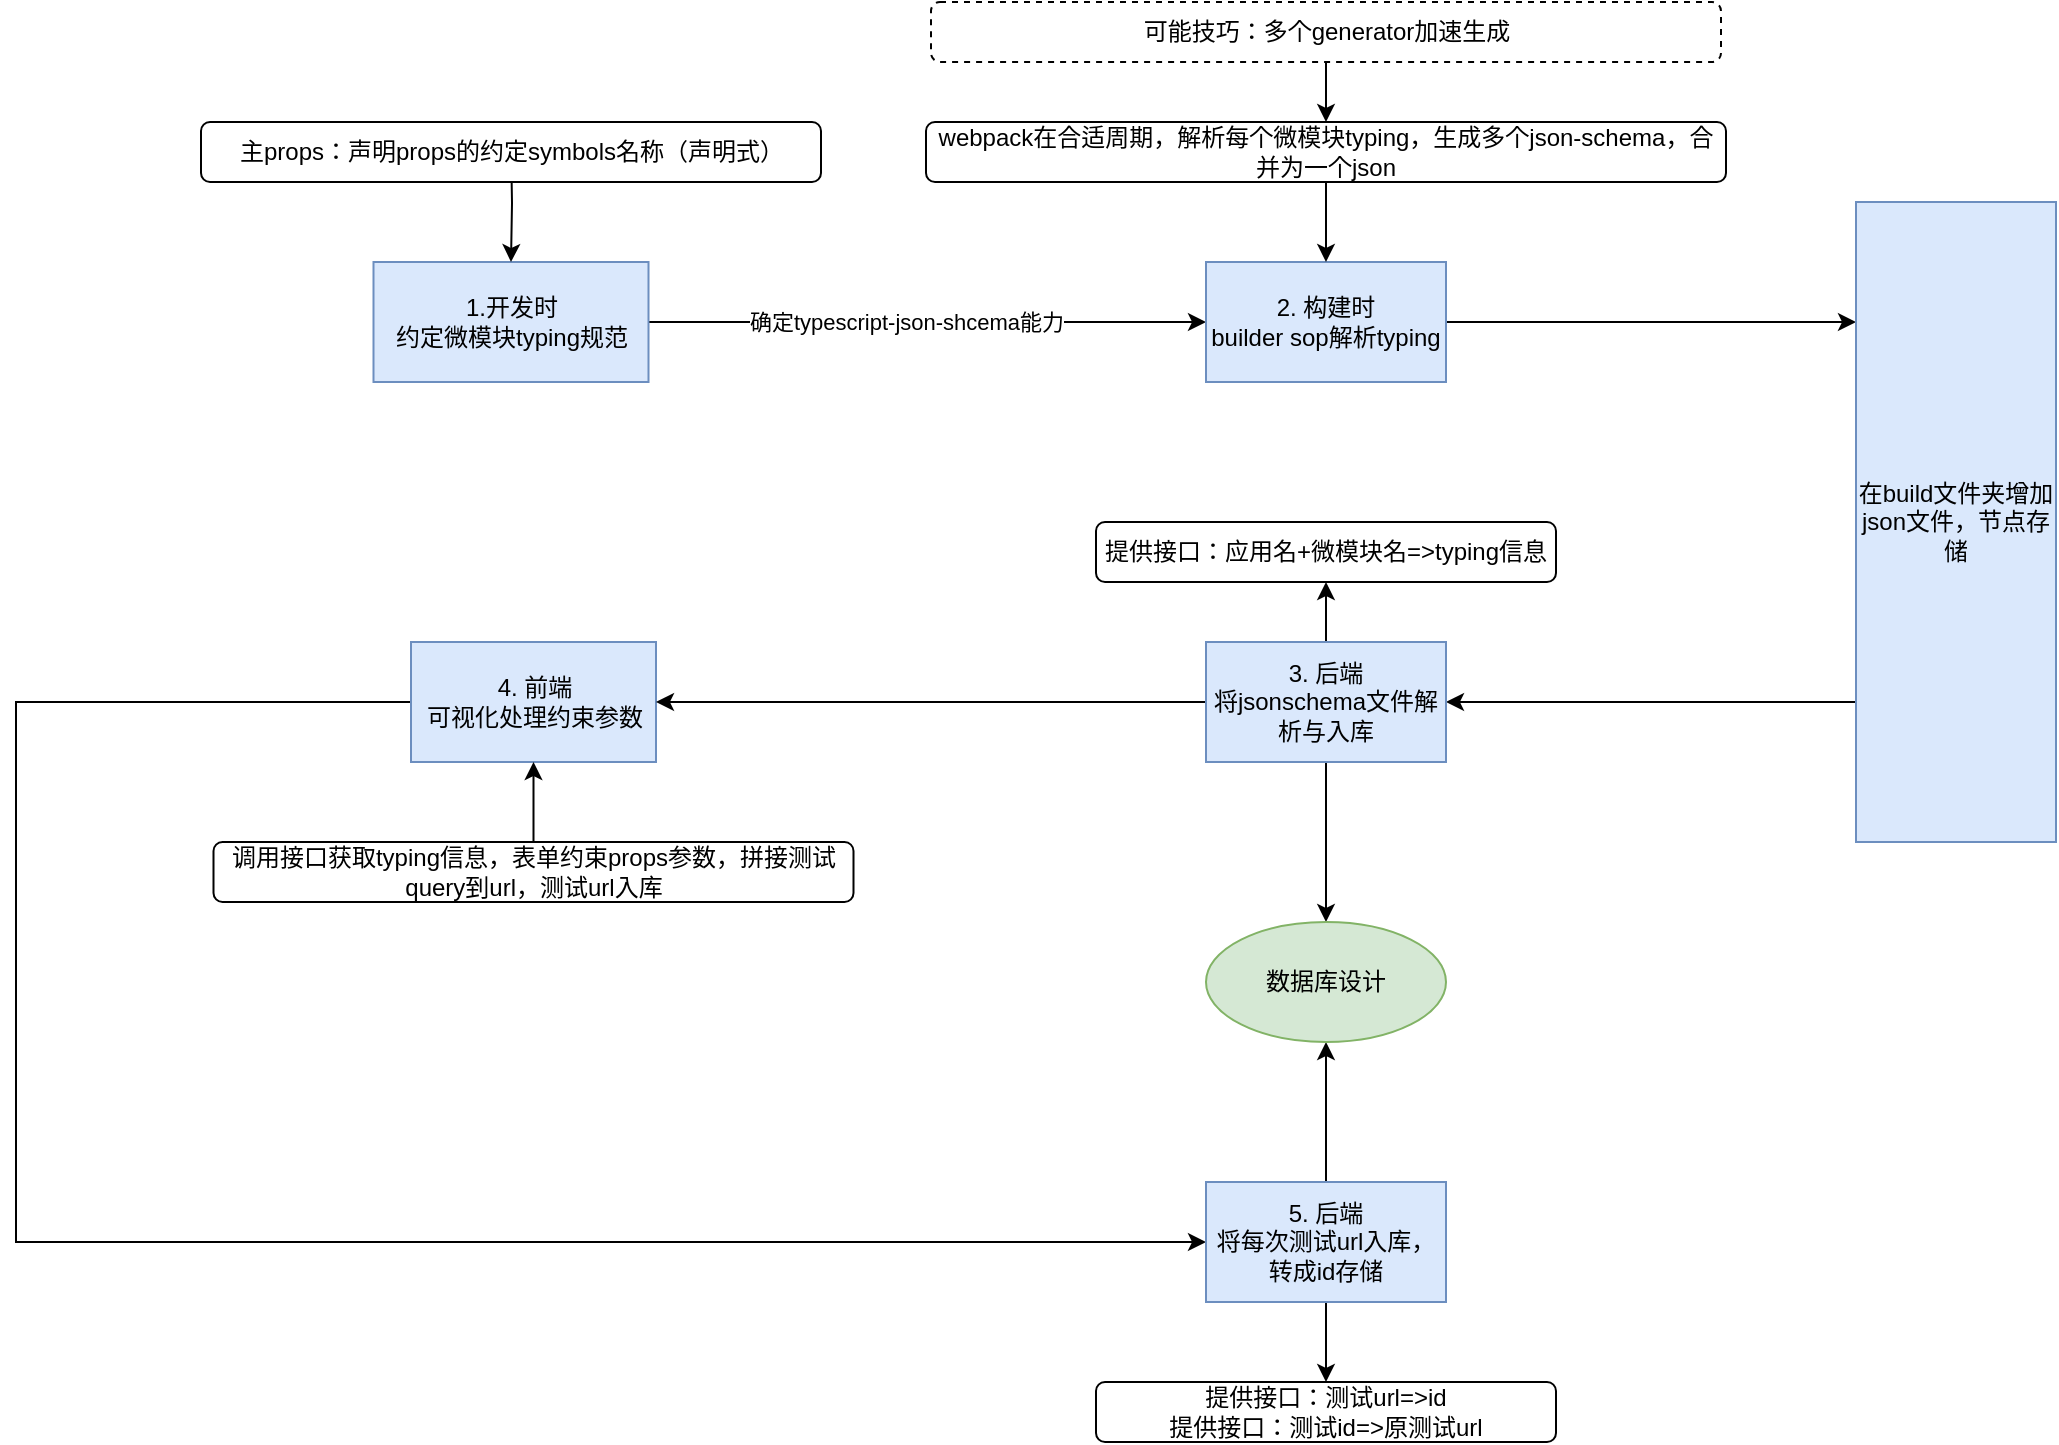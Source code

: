 <mxfile version="14.9.6" type="github">
  <diagram name="Page-1" id="5f0bae14-7c28-e335-631c-24af17079c00">
    <mxGraphModel dx="2066" dy="1177" grid="1" gridSize="10" guides="1" tooltips="1" connect="1" arrows="1" fold="1" page="1" pageScale="1" pageWidth="1100" pageHeight="850" background="none" math="0" shadow="0">
      <root>
        <mxCell id="0" />
        <mxCell id="1" parent="0" />
        <mxCell id="Zg44AK9i3nNa13F0HYsf-8" style="edgeStyle=orthogonalEdgeStyle;rounded=0;orthogonalLoop=1;jettySize=auto;html=1;" parent="1" source="Zg44AK9i3nNa13F0HYsf-1" target="Zg44AK9i3nNa13F0HYsf-3" edge="1">
          <mxGeometry relative="1" as="geometry" />
        </mxCell>
        <mxCell id="Zg44AK9i3nNa13F0HYsf-14" value="确定typescript-json-shcema能力" style="edgeLabel;html=1;align=center;verticalAlign=middle;resizable=0;points=[];" parent="Zg44AK9i3nNa13F0HYsf-8" vertex="1" connectable="0">
          <mxGeometry x="-0.081" relative="1" as="geometry">
            <mxPoint as="offset" />
          </mxGeometry>
        </mxCell>
        <mxCell id="Zg44AK9i3nNa13F0HYsf-1" value="1.开发时&lt;br&gt;约定微模块typing规范" style="rounded=0;whiteSpace=wrap;html=1;fillColor=#dae8fc;strokeColor=#6c8ebf;" parent="1" vertex="1">
          <mxGeometry x="228.75" y="230" width="137.5" height="60" as="geometry" />
        </mxCell>
        <mxCell id="Zg44AK9i3nNa13F0HYsf-4" style="edgeStyle=orthogonalEdgeStyle;rounded=0;orthogonalLoop=1;jettySize=auto;html=1;entryX=0.5;entryY=0;entryDx=0;entryDy=0;" parent="1" target="Zg44AK9i3nNa13F0HYsf-1" edge="1">
          <mxGeometry relative="1" as="geometry">
            <mxPoint x="290" y="220.0" as="targetPoint" />
            <mxPoint x="297.5" y="170.0" as="sourcePoint" />
          </mxGeometry>
        </mxCell>
        <mxCell id="Zg44AK9i3nNa13F0HYsf-9" style="edgeStyle=orthogonalEdgeStyle;rounded=0;orthogonalLoop=1;jettySize=auto;html=1;" parent="1" source="Zg44AK9i3nNa13F0HYsf-3" target="Zg44AK9i3nNa13F0HYsf-6" edge="1">
          <mxGeometry relative="1" as="geometry">
            <Array as="points">
              <mxPoint x="940" y="260" />
              <mxPoint x="940" y="260" />
            </Array>
          </mxGeometry>
        </mxCell>
        <mxCell id="Zg44AK9i3nNa13F0HYsf-3" value="2. 构建时&lt;br&gt;builder sop解析typing" style="whiteSpace=wrap;html=1;fillColor=#dae8fc;strokeColor=#6c8ebf;" parent="1" vertex="1">
          <mxGeometry x="645" y="230" width="120" height="60" as="geometry" />
        </mxCell>
        <mxCell id="arwBSXUkP7VasmWXPgDl-10" style="edgeStyle=orthogonalEdgeStyle;rounded=0;orthogonalLoop=1;jettySize=auto;html=1;entryX=1;entryY=0.5;entryDx=0;entryDy=0;" parent="1" source="Zg44AK9i3nNa13F0HYsf-6" target="MQeQ29FiY3f9qQBaGK5R-15" edge="1">
          <mxGeometry relative="1" as="geometry">
            <Array as="points">
              <mxPoint x="940" y="450" />
              <mxPoint x="940" y="450" />
            </Array>
          </mxGeometry>
        </mxCell>
        <mxCell id="Zg44AK9i3nNa13F0HYsf-6" value="在build文件夹增加json文件，节点存储" style="whiteSpace=wrap;html=1;fillColor=#dae8fc;strokeColor=#6c8ebf;" parent="1" vertex="1">
          <mxGeometry x="970" y="200" width="100" height="320" as="geometry" />
        </mxCell>
        <mxCell id="MQeQ29FiY3f9qQBaGK5R-29" style="edgeStyle=orthogonalEdgeStyle;rounded=0;orthogonalLoop=1;jettySize=auto;html=1;entryX=0;entryY=0.5;entryDx=0;entryDy=0;" parent="1" source="Zg44AK9i3nNa13F0HYsf-12" target="MQeQ29FiY3f9qQBaGK5R-27" edge="1">
          <mxGeometry relative="1" as="geometry">
            <Array as="points">
              <mxPoint x="50" y="450" />
              <mxPoint x="50" y="720" />
            </Array>
          </mxGeometry>
        </mxCell>
        <mxCell id="Zg44AK9i3nNa13F0HYsf-12" value="4. 前端&lt;br&gt;可视化处理约束参数" style="rounded=0;whiteSpace=wrap;html=1;fillColor=#dae8fc;strokeColor=#6c8ebf;" parent="1" vertex="1">
          <mxGeometry x="247.5" y="420" width="122.5" height="60" as="geometry" />
        </mxCell>
        <mxCell id="Zg44AK9i3nNa13F0HYsf-23" style="edgeStyle=orthogonalEdgeStyle;rounded=0;orthogonalLoop=1;jettySize=auto;html=1;" parent="1" edge="1">
          <mxGeometry relative="1" as="geometry">
            <mxPoint x="307.5" y="560" as="sourcePoint" />
          </mxGeometry>
        </mxCell>
        <mxCell id="Zg44AK9i3nNa13F0HYsf-24" style="edgeStyle=orthogonalEdgeStyle;rounded=0;orthogonalLoop=1;jettySize=auto;html=1;" parent="1" edge="1">
          <mxGeometry relative="1" as="geometry">
            <mxPoint x="307.5" y="620" as="sourcePoint" />
          </mxGeometry>
        </mxCell>
        <mxCell id="Zg44AK9i3nNa13F0HYsf-62" value="主props：声明props的约定symbols名称（声明式）" style="rounded=1;whiteSpace=wrap;html=1;" parent="1" vertex="1">
          <mxGeometry x="142.5" y="160" width="310" height="30" as="geometry" />
        </mxCell>
        <mxCell id="Zg44AK9i3nNa13F0HYsf-77" style="edgeStyle=orthogonalEdgeStyle;rounded=0;orthogonalLoop=1;jettySize=auto;html=1;" parent="1" edge="1">
          <mxGeometry relative="1" as="geometry">
            <mxPoint x="705" y="70" as="sourcePoint" />
          </mxGeometry>
        </mxCell>
        <mxCell id="Zg44AK9i3nNa13F0HYsf-78" style="edgeStyle=orthogonalEdgeStyle;rounded=0;orthogonalLoop=1;jettySize=auto;html=1;" parent="1" edge="1">
          <mxGeometry relative="1" as="geometry">
            <mxPoint x="705" y="160" as="targetPoint" />
          </mxGeometry>
        </mxCell>
        <mxCell id="MQeQ29FiY3f9qQBaGK5R-14" value="" style="edgeStyle=orthogonalEdgeStyle;rounded=0;orthogonalLoop=1;jettySize=auto;html=1;" parent="1" edge="1">
          <mxGeometry relative="1" as="geometry">
            <mxPoint x="705" y="160" as="targetPoint" />
          </mxGeometry>
        </mxCell>
        <mxCell id="arwBSXUkP7VasmWXPgDl-14" value="" style="edgeStyle=orthogonalEdgeStyle;rounded=0;orthogonalLoop=1;jettySize=auto;html=1;" parent="1" edge="1">
          <mxGeometry relative="1" as="geometry">
            <mxPoint x="705" y="160" as="sourcePoint" />
          </mxGeometry>
        </mxCell>
        <mxCell id="arwBSXUkP7VasmWXPgDl-16" style="edgeStyle=orthogonalEdgeStyle;rounded=0;orthogonalLoop=1;jettySize=auto;html=1;" parent="1" source="rJb5pzSwhZQ086dk8shP-2" target="arwBSXUkP7VasmWXPgDl-13" edge="1">
          <mxGeometry relative="1" as="geometry" />
        </mxCell>
        <mxCell id="rJb5pzSwhZQ086dk8shP-2" value="可能技巧：多个generator加速生成" style="rounded=1;whiteSpace=wrap;html=1;dashed=1;" parent="1" vertex="1">
          <mxGeometry x="507.5" y="100" width="395" height="30" as="geometry" />
        </mxCell>
        <mxCell id="MQeQ29FiY3f9qQBaGK5R-18" style="edgeStyle=orthogonalEdgeStyle;rounded=0;orthogonalLoop=1;jettySize=auto;html=1;entryX=1;entryY=0.5;entryDx=0;entryDy=0;" parent="1" source="MQeQ29FiY3f9qQBaGK5R-15" target="Zg44AK9i3nNa13F0HYsf-12" edge="1">
          <mxGeometry relative="1" as="geometry" />
        </mxCell>
        <mxCell id="arwBSXUkP7VasmWXPgDl-9" style="edgeStyle=orthogonalEdgeStyle;rounded=0;orthogonalLoop=1;jettySize=auto;html=1;" parent="1" source="MQeQ29FiY3f9qQBaGK5R-15" target="arwBSXUkP7VasmWXPgDl-4" edge="1">
          <mxGeometry relative="1" as="geometry" />
        </mxCell>
        <mxCell id="arwBSXUkP7VasmWXPgDl-12" style="edgeStyle=orthogonalEdgeStyle;rounded=0;orthogonalLoop=1;jettySize=auto;html=1;entryX=0.5;entryY=1;entryDx=0;entryDy=0;" parent="1" source="MQeQ29FiY3f9qQBaGK5R-15" target="arwBSXUkP7VasmWXPgDl-8" edge="1">
          <mxGeometry relative="1" as="geometry" />
        </mxCell>
        <mxCell id="MQeQ29FiY3f9qQBaGK5R-15" value="3. 后端&lt;br&gt;将jsonschema文件解析与入库" style="whiteSpace=wrap;html=1;fillColor=#dae8fc;strokeColor=#6c8ebf;" parent="1" vertex="1">
          <mxGeometry x="645" y="420" width="120" height="60" as="geometry" />
        </mxCell>
        <mxCell id="arwBSXUkP7VasmWXPgDl-3" style="edgeStyle=orthogonalEdgeStyle;rounded=0;orthogonalLoop=1;jettySize=auto;html=1;" parent="1" source="MQeQ29FiY3f9qQBaGK5R-27" target="arwBSXUkP7VasmWXPgDl-2" edge="1">
          <mxGeometry relative="1" as="geometry" />
        </mxCell>
        <mxCell id="arwBSXUkP7VasmWXPgDl-6" style="edgeStyle=orthogonalEdgeStyle;rounded=0;orthogonalLoop=1;jettySize=auto;html=1;entryX=0.5;entryY=1;entryDx=0;entryDy=0;" parent="1" source="MQeQ29FiY3f9qQBaGK5R-27" target="arwBSXUkP7VasmWXPgDl-4" edge="1">
          <mxGeometry relative="1" as="geometry" />
        </mxCell>
        <mxCell id="MQeQ29FiY3f9qQBaGK5R-27" value="5. 后端&lt;br&gt;将每次测试url入库，转成id存储" style="whiteSpace=wrap;html=1;fillColor=#dae8fc;strokeColor=#6c8ebf;" parent="1" vertex="1">
          <mxGeometry x="645" y="690" width="120" height="60" as="geometry" />
        </mxCell>
        <mxCell id="arwBSXUkP7VasmWXPgDl-1" style="edgeStyle=orthogonalEdgeStyle;rounded=0;orthogonalLoop=1;jettySize=auto;html=1;exitX=0.5;exitY=1;exitDx=0;exitDy=0;" parent="1" source="Zg44AK9i3nNa13F0HYsf-6" target="Zg44AK9i3nNa13F0HYsf-6" edge="1">
          <mxGeometry relative="1" as="geometry" />
        </mxCell>
        <mxCell id="arwBSXUkP7VasmWXPgDl-2" value="&lt;span&gt;提供接口：测试url=&amp;gt;id&lt;br&gt;提供接口：测试id=&amp;gt;原测试url&lt;br&gt;&lt;/span&gt;" style="rounded=1;whiteSpace=wrap;html=1;" parent="1" vertex="1">
          <mxGeometry x="590" y="790" width="230" height="30" as="geometry" />
        </mxCell>
        <mxCell id="arwBSXUkP7VasmWXPgDl-4" value="数据库设计" style="ellipse;whiteSpace=wrap;html=1;fillColor=#d5e8d4;strokeColor=#82b366;" parent="1" vertex="1">
          <mxGeometry x="645" y="560" width="120" height="60" as="geometry" />
        </mxCell>
        <mxCell id="arwBSXUkP7VasmWXPgDl-8" value="&lt;span&gt;提供接口：应用名+微模块名=&amp;gt;typing信息&lt;/span&gt;" style="rounded=1;whiteSpace=wrap;html=1;" parent="1" vertex="1">
          <mxGeometry x="590" y="360" width="230" height="30" as="geometry" />
        </mxCell>
        <mxCell id="arwBSXUkP7VasmWXPgDl-15" style="edgeStyle=orthogonalEdgeStyle;rounded=0;orthogonalLoop=1;jettySize=auto;html=1;entryX=0.5;entryY=0;entryDx=0;entryDy=0;" parent="1" source="arwBSXUkP7VasmWXPgDl-13" target="Zg44AK9i3nNa13F0HYsf-3" edge="1">
          <mxGeometry relative="1" as="geometry" />
        </mxCell>
        <mxCell id="arwBSXUkP7VasmWXPgDl-13" value="webpack在合适周期，解析每个微模块typing，生成多个json-schema，合并为一个json" style="rounded=1;whiteSpace=wrap;html=1;" parent="1" vertex="1">
          <mxGeometry x="505" y="160" width="400" height="30" as="geometry" />
        </mxCell>
        <mxCell id="arwBSXUkP7VasmWXPgDl-21" style="edgeStyle=orthogonalEdgeStyle;rounded=0;orthogonalLoop=1;jettySize=auto;html=1;entryX=0.5;entryY=1;entryDx=0;entryDy=0;" parent="1" source="arwBSXUkP7VasmWXPgDl-18" target="Zg44AK9i3nNa13F0HYsf-12" edge="1">
          <mxGeometry relative="1" as="geometry" />
        </mxCell>
        <mxCell id="arwBSXUkP7VasmWXPgDl-18" value="调用接口获取typing信息，表单约束props参数，拼接测试query到url，测试url入库" style="rounded=1;whiteSpace=wrap;html=1;" parent="1" vertex="1">
          <mxGeometry x="148.75" y="520" width="320" height="30" as="geometry" />
        </mxCell>
      </root>
    </mxGraphModel>
  </diagram>
</mxfile>
